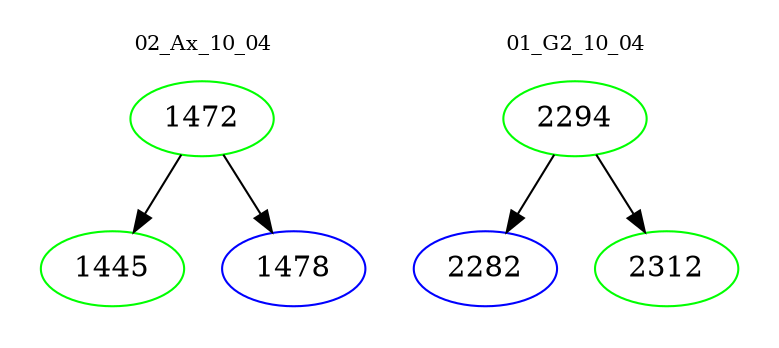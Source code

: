 digraph{
subgraph cluster_0 {
color = white
label = "02_Ax_10_04";
fontsize=10;
T0_1472 [label="1472", color="green"]
T0_1472 -> T0_1445 [color="black"]
T0_1445 [label="1445", color="green"]
T0_1472 -> T0_1478 [color="black"]
T0_1478 [label="1478", color="blue"]
}
subgraph cluster_1 {
color = white
label = "01_G2_10_04";
fontsize=10;
T1_2294 [label="2294", color="green"]
T1_2294 -> T1_2282 [color="black"]
T1_2282 [label="2282", color="blue"]
T1_2294 -> T1_2312 [color="black"]
T1_2312 [label="2312", color="green"]
}
}
